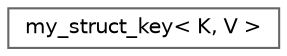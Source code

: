 digraph "类继承关系图"
{
 // LATEX_PDF_SIZE
  bgcolor="transparent";
  edge [fontname=Helvetica,fontsize=10,labelfontname=Helvetica,labelfontsize=10];
  node [fontname=Helvetica,fontsize=10,shape=box,height=0.2,width=0.4];
  rankdir="LR";
  Node0 [id="Node000000",label="my_struct_key\< K, V \>",height=0.2,width=0.4,color="grey40", fillcolor="white", style="filled",URL="$structmy__struct__key.html",tooltip=" "];
}
